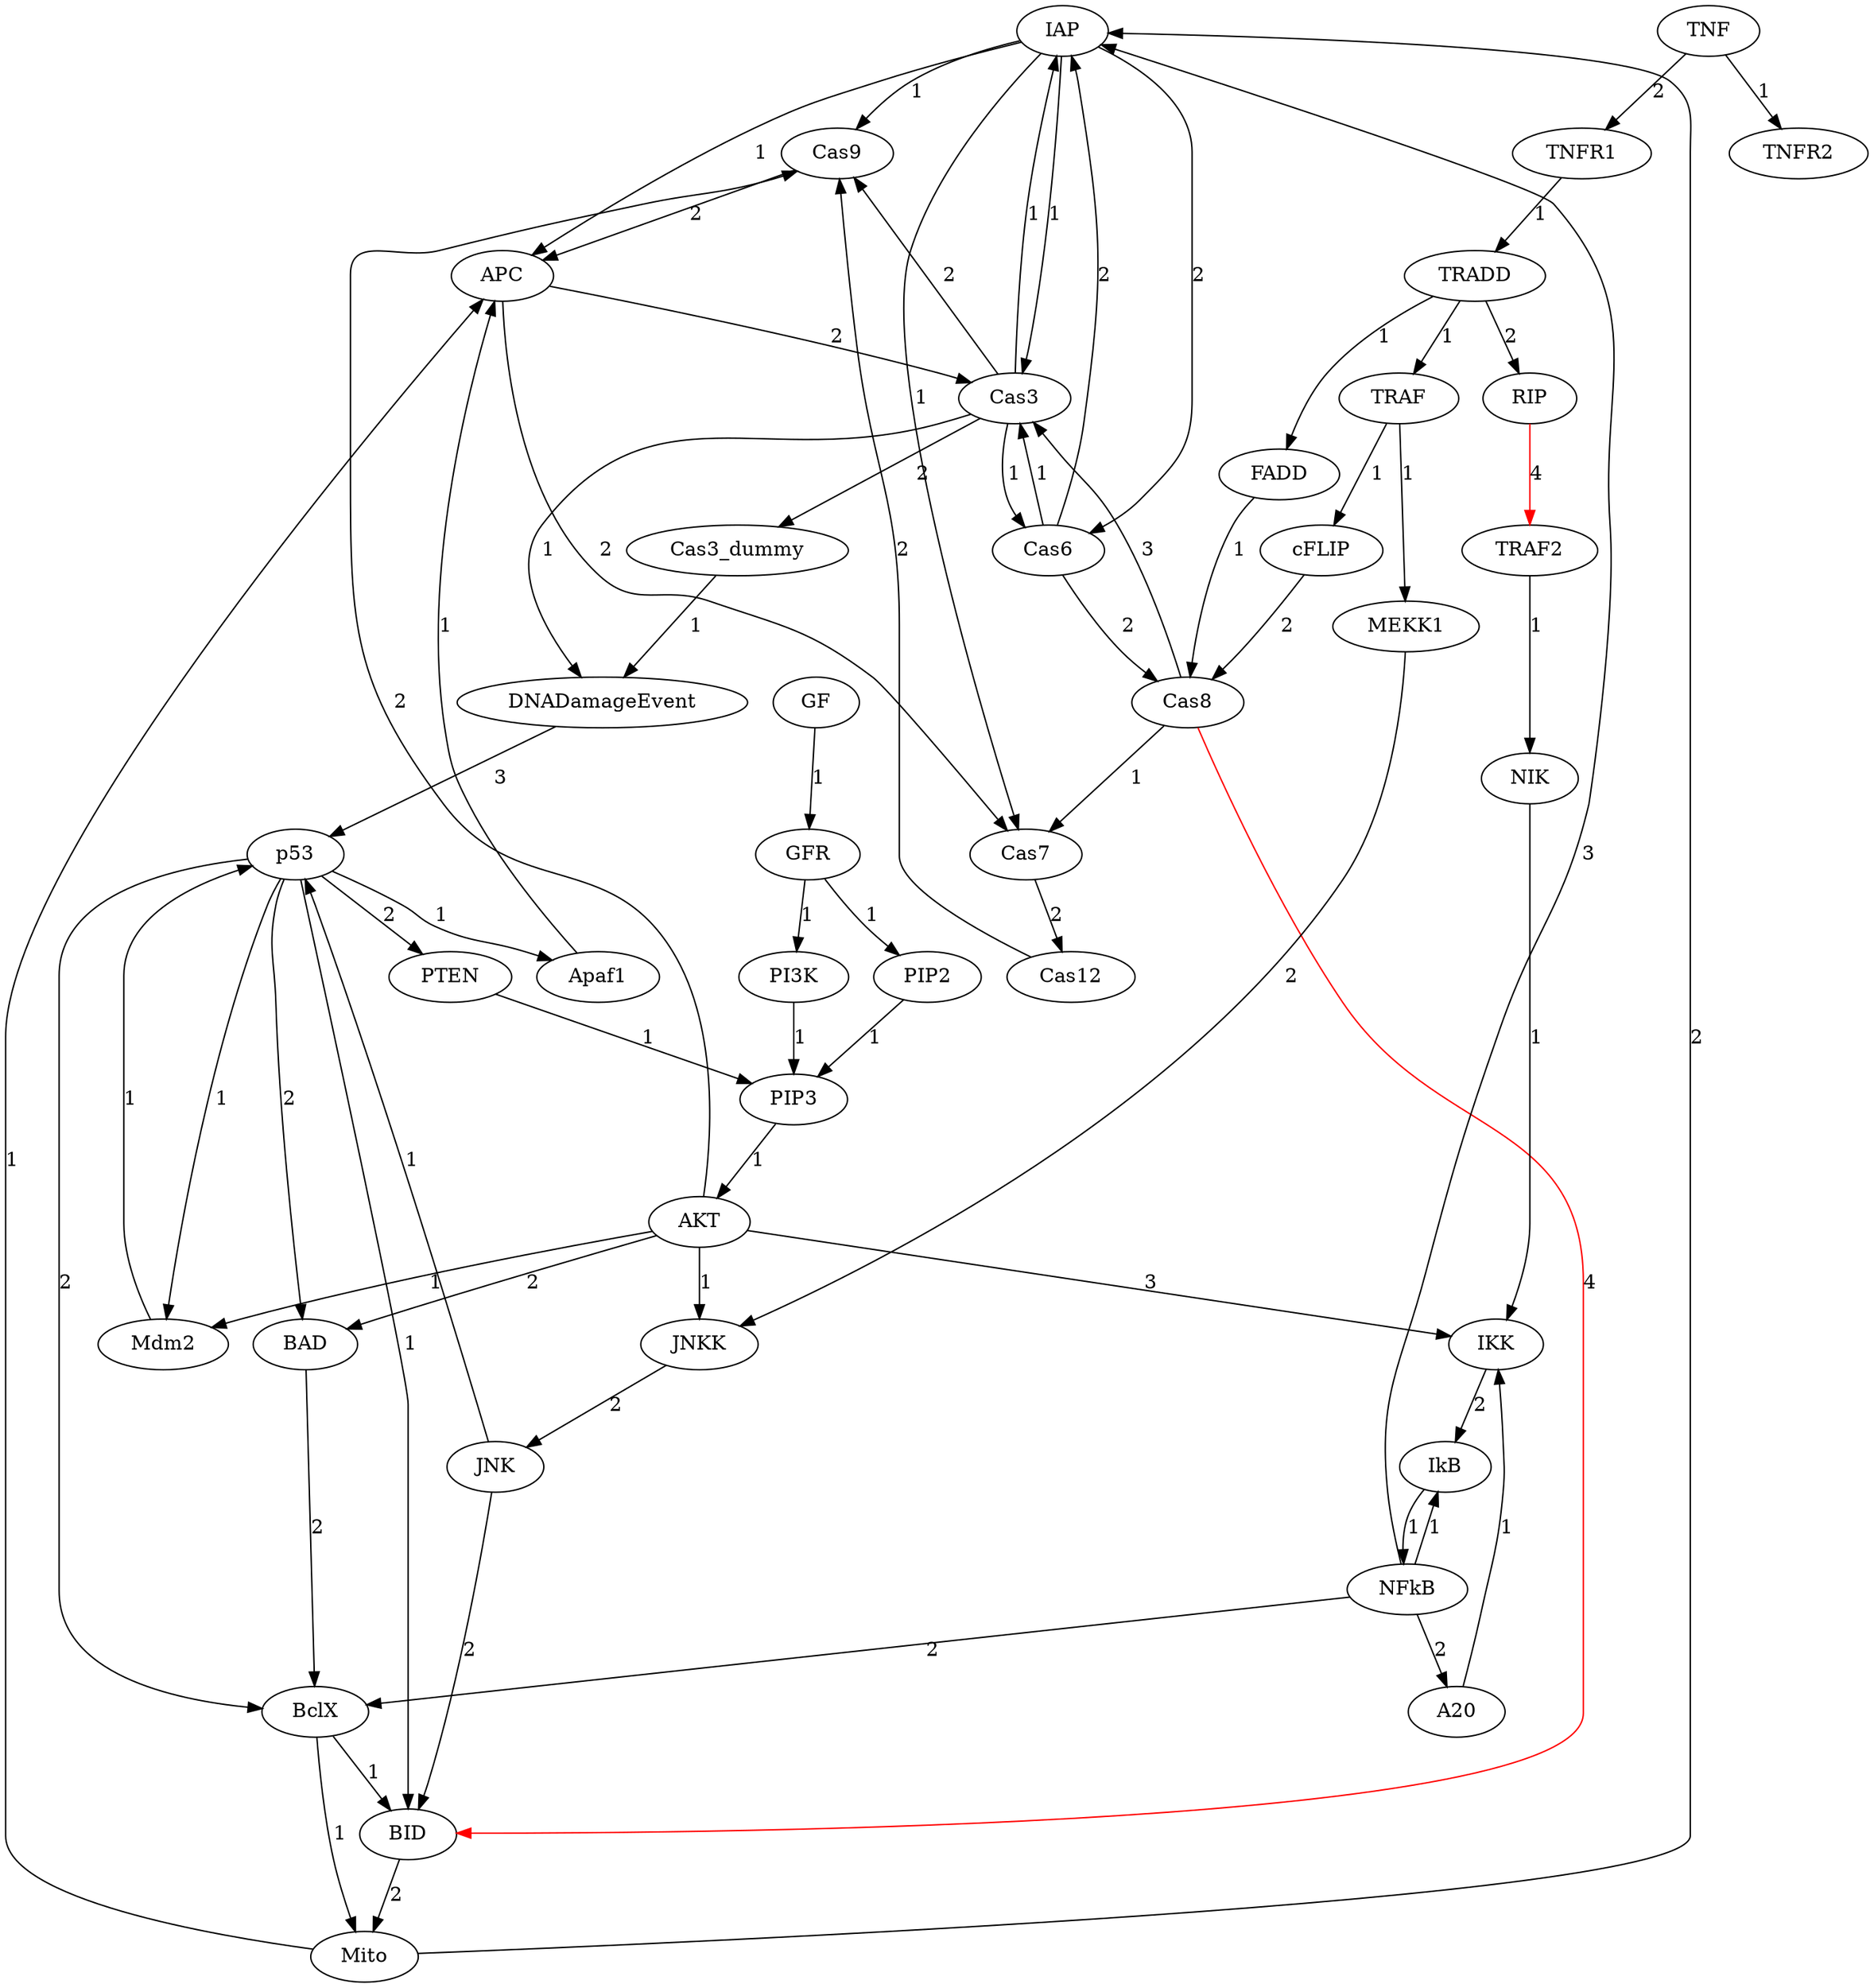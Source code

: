 strict digraph  {
" IAP " [equation="  (  (  ( NFkB  ) && ! ( Mito  )  ) && ! ( Cas3 && (  (  ( Cas6 )  )  )  )  ) "];
" Cas8 " [equation="  (  ( Cas6  ) && ! ( cFLIP  )  )  || (  ( FADD  ) && ! ( cFLIP  )  ) "];
" MEKK1 " [equation="  ( TRAF ) "];
" Cas9 " [equation="  (  (  ( Cas3  ) && ! ( AKT  )  ) && ! ( IAP  )  )  || (  (  ( Cas12  ) && ! ( AKT  )  ) && ! ( IAP  )  ) "];
" TRADD " [equation="  ( TNFR1 ) "];
" PIP2 " [equation="  ( GFR ) "];
" FADD " [equation="  ( TRADD ) "];
" BAD " [equation="  (  ( p53  ) && ! ( AKT  )  ) "];
" TRAF2 " [equation="  ( RIP ) "];
" PIP3 " [equation="  (  ( PI3K && (  (  ( PIP2 )  )  )  ) && ! ( PTEN  )  ) "];
" JNKK " [equation="  (  ( MEKK1  ) && ! ( AKT  )  ) "];
" Apaf1 " [equation="  ( p53 ) "];
" A20 " [equation="  ( NFkB ) "];
" TNFR1 " [equation="  ( TNF ) "];
" BID " [equation="  (  ( JNK && (  (  ( p53 )  )  )  ) && ! ( BclX  )  )  || (  ( Cas8 && (  (  ( p53 )  )  )  ) && ! ( BclX  )  ) "];
" cFLIP " [equation="  ( TRAF ) "];
" PI3K " [equation="  ( GFR ) "];
" AKT " [equation="  ( PIP3 ) "];
" NFkB " [equation="  ! (  ( IkB )  ) "];
" IkB " [equation="  (  ( NFkB  ) && ! ( IKK  )  ) "];
" APC " [equation="  (  ( Cas9 && (  (  ( Apaf1 && Mito )  )  )  ) && ! ( IAP  )  ) "];
" IKK " [equation="  (  ( AKT  ) && ! ( A20  )  )  || (  ( NIK  ) && ! ( A20  )  ) "];
" PTEN " [equation="  ( p53 ) "];
" TNFR2 " [equation="  ( TNF ) "];
" GFR " [equation="  ( GF ) "];
" Cas6 " [equation="  (  ( Cas3  ) && ! ( IAP  )  ) "];
" RIP " [equation="  ( TRADD ) "];
" Cas3_dummy " [equation="  ( Cas3 ) "];
" Cas3 " [equation="  (  ( APC  ) && ! ( IAP  )  )  || (  ( Cas8  ) && ! ( IAP  )  )  || ( Cas6 ) "];
" Mdm2 " [equation="  ( AKT )  || ( p53 ) "];
" JNK " [equation="  ( JNKK ) "];
" NIK " [equation="  ( TRAF2 ) "];
" Cas12 " [equation="  ( Cas7 ) "];
" BclX " [equation="  (  (  ( NFkB  ) && ! ( BAD  )  ) && ! ( p53  )  ) "];
" p53 " [equation="  (  ( JNK  ) && ! ( Mdm2  )  )  || (  ( DNADamageEvent  ) && ! ( Mdm2  )  ) "];
" Mito " [equation="  (  ( BID  ) && ! ( BclX  )  ) "];
" TRAF " [equation="  ( TRADD ) "];
" DNADamageEvent " [equation="  ( Cas3_dummy && (  (  ( Cas3 )  )  ) ) "];
" Cas7 " [equation="  (  ( APC  ) && ! ( IAP  )  )  || (  ( Cas8  ) && ! ( IAP  )  ) "];
" TNF ";
" GF ";
" IAP " -> " Cas9 "  [color=black, label=1];
" IAP " -> " APC "  [color=black, label=1];
" IAP " -> " Cas6 "  [color=black, label=2];
" IAP " -> " Cas3 "  [color=black, label=1];
" IAP " -> " Cas7 "  [color=black, label=1];
" Cas8 " -> " BID "  [color=red, label=4];
" Cas8 " -> " Cas3 "  [color=black, label=3];
" Cas8 " -> " Cas7 "  [color=black, label=1];
" MEKK1 " -> " JNKK "  [color=black, label=2];
" Cas9 " -> " APC "  [color=black, label=2];
" TRADD " -> " FADD "  [color=black, label=1];
" TRADD " -> " RIP "  [color=black, label=2];
" TRADD " -> " TRAF "  [color=black, label=1];
" PIP2 " -> " PIP3 "  [color=black, label=1];
" FADD " -> " Cas8 "  [color=black, label=1];
" BAD " -> " BclX "  [color=black, label=2];
" TRAF2 " -> " NIK "  [color=black, label=1];
" PIP3 " -> " AKT "  [color=black, label=1];
" JNKK " -> " JNK "  [color=black, label=2];
" Apaf1 " -> " APC "  [color=black, label=1];
" A20 " -> " IKK "  [color=black, label=1];
" TNFR1 " -> " TRADD "  [color=black, label=1];
" BID " -> " Mito "  [color=black, label=2];
" cFLIP " -> " Cas8 "  [color=black, label=2];
" PI3K " -> " PIP3 "  [color=black, label=1];
" AKT " -> " Cas9 "  [color=black, label=2];
" AKT " -> " BAD "  [color=black, label=2];
" AKT " -> " JNKK "  [color=black, label=1];
" AKT " -> " IKK "  [color=black, label=3];
" AKT " -> " Mdm2 "  [color=black, label=1];
" NFkB " -> " IAP "  [color=black, label=3];
" NFkB " -> " A20 "  [color=black, label=2];
" NFkB " -> " IkB "  [color=black, label=1];
" NFkB " -> " BclX "  [color=black, label=2];
" IkB " -> " NFkB "  [color=black, label=1];
" APC " -> " Cas3 "  [color=black, label=2];
" APC " -> " Cas7 "  [color=black, label=2];
" IKK " -> " IkB "  [color=black, label=2];
" PTEN " -> " PIP3 "  [color=black, label=1];
" GFR " -> " PIP2 "  [color=black, label=1];
" GFR " -> " PI3K "  [color=black, label=1];
" Cas6 " -> " IAP "  [color=black, label=2];
" Cas6 " -> " Cas8 "  [color=black, label=2];
" Cas6 " -> " Cas3 "  [color=black, label=1];
" RIP " -> " TRAF2 "  [color=red, label=4];
" Cas3_dummy " -> " DNADamageEvent "  [color=black, label=1];
" Cas3 " -> " IAP "  [color=black, label=1];
" Cas3 " -> " Cas9 "  [color=black, label=2];
" Cas3 " -> " Cas6 "  [color=black, label=1];
" Cas3 " -> " Cas3_dummy "  [color=black, label=2];
" Cas3 " -> " DNADamageEvent "  [color=black, label=1];
" Mdm2 " -> " p53 "  [color=black, label=1];
" JNK " -> " BID "  [color=black, label=2];
" JNK " -> " p53 "  [color=black, label=1];
" NIK " -> " IKK "  [color=black, label=1];
" Cas12 " -> " Cas9 "  [color=black, label=2];
" BclX " -> " BID "  [color=black, label=1];
" BclX " -> " Mito "  [color=black, label=1];
" p53 " -> " BAD "  [color=black, label=2];
" p53 " -> " Apaf1 "  [color=black, label=1];
" p53 " -> " BID "  [color=black, label=1];
" p53 " -> " PTEN "  [color=black, label=2];
" p53 " -> " Mdm2 "  [color=black, label=1];
" p53 " -> " BclX "  [color=black, label=2];
" Mito " -> " IAP "  [color=black, label=2];
" Mito " -> " APC "  [color=black, label=1];
" TRAF " -> " MEKK1 "  [color=black, label=1];
" TRAF " -> " cFLIP "  [color=black, label=1];
" DNADamageEvent " -> " p53 "  [color=black, label=3];
" Cas7 " -> " Cas12 "  [color=black, label=2];
" TNF " -> " TNFR1 "  [color=black, label=2];
" TNF " -> " TNFR2 "  [color=black, label=1];
" GF " -> " GFR "  [color=black, label=1];
}
